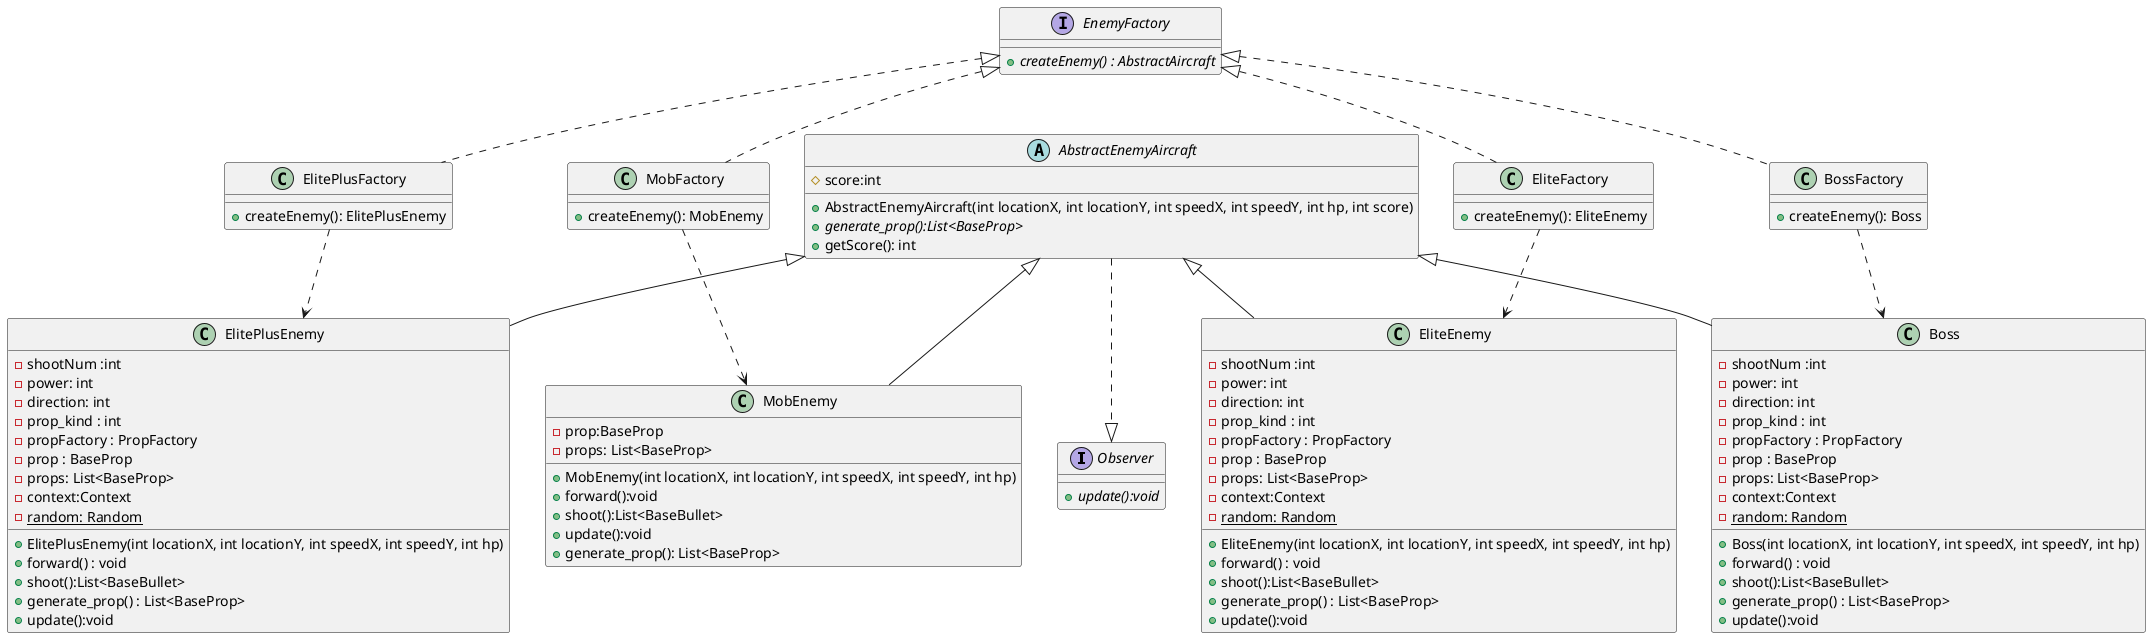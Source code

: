 @startuml


interface Observer{
    + {abstract} update():void
}

abstract class AbstractEnemyAircraft
{
    # score:int 
    + AbstractEnemyAircraft(int locationX, int locationY, int speedX, int speedY, int hp, int score)
    +{abstract} generate_prop():List<BaseProp>
    +getScore(): int 
 }

AbstractEnemyAircraft ..|> Observer

class MobEnemy {
    - prop:BaseProp
    - props: List<BaseProp>
    + MobEnemy(int locationX, int locationY, int speedX, int speedY, int hp)
    + forward():void
    + shoot():List<BaseBullet>
    + update():void
    +generate_prop(): List<BaseProp> 
}
AbstractEnemyAircraft <|-- MobEnemy

class EliteEnemy{
    - shootNum :int
    - power: int 
    - direction: int
    - prop_kind : int
    - propFactory : PropFactory
    - prop : BaseProp
    - props: List<BaseProp> 
    - context:Context
    - {static} random: Random 
    + EliteEnemy(int locationX, int locationY, int speedX, int speedY, int hp)
    + forward() : void
    + shoot():List<BaseBullet>
    + generate_prop() : List<BaseProp> 
    + update():void

}
AbstractEnemyAircraft <|--EliteEnemy


class ElitePlusEnemy{
    - shootNum :int
    - power: int 
    - direction: int
    - prop_kind : int
    - propFactory : PropFactory
    - prop : BaseProp
    - props: List<BaseProp> 
    - context:Context
    - {static} random: Random 
    + ElitePlusEnemy(int locationX, int locationY, int speedX, int speedY, int hp)
    + forward() : void
    + shoot():List<BaseBullet>
    + generate_prop() : List<BaseProp> 
    + update():void

}
AbstractEnemyAircraft <|--ElitePlusEnemy

class Boss{
    - shootNum :int
    - power: int 
    - direction: int
    - prop_kind : int
    - propFactory : PropFactory
    - prop : BaseProp
    - props: List<BaseProp> 
    - context:Context
    - {static} random: Random 
    + Boss(int locationX, int locationY, int speedX, int speedY, int hp)
    + forward() : void
    + shoot():List<BaseBullet>
    + generate_prop() : List<BaseProp> 
    + update():void

}
AbstractEnemyAircraft <|--Boss


interface EnemyFactory{
    + {abstract} createEnemy() : AbstractAircraft
}

class MobFactory{
    + createEnemy(): MobEnemy
}
class EliteFactory{
    + createEnemy(): EliteEnemy
}
class BossFactory{
    + createEnemy(): Boss
}
class ElitePlusFactory{
    + createEnemy(): ElitePlusEnemy
}


EnemyFactory <|.. MobFactory
EnemyFactory <|.. EliteFactory
EnemyFactory <|.. ElitePlusFactory
EnemyFactory <|.. BossFactory

MobFactory ..> MobEnemy
EliteFactory ..> EliteEnemy
ElitePlusFactory ..>ElitePlusEnemy
BossFactory ..>Boss


@enduml
